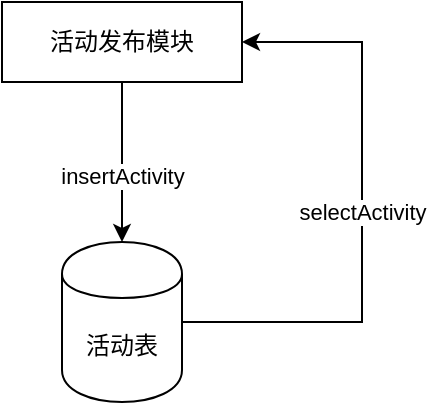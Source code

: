 <mxfile version="13.5.1" type="device"><diagram id="1067oFxtGMfDyS9zB6VU" name="Page-1"><mxGraphModel dx="1264" dy="601" grid="1" gridSize="10" guides="1" tooltips="1" connect="1" arrows="1" fold="1" page="1" pageScale="1" pageWidth="827" pageHeight="1169" math="0" shadow="0"><root><mxCell id="0"/><mxCell id="1" parent="0"/><mxCell id="b3i8rFwSzjUmM4U6Tm-X-1" value="selectActivity" style="edgeStyle=orthogonalEdgeStyle;rounded=0;orthogonalLoop=1;jettySize=auto;html=1;entryX=1;entryY=0.5;entryDx=0;entryDy=0;" edge="1" parent="1" source="IiLd0mx7cwh3jzifQ2A1-4" target="APnBrsxIo6V9IDQPIDNN-1"><mxGeometry relative="1" as="geometry"><Array as="points"><mxPoint x="430" y="280"/><mxPoint x="430" y="140"/></Array></mxGeometry></mxCell><mxCell id="IiLd0mx7cwh3jzifQ2A1-4" value="活动表" style="shape=cylinder;whiteSpace=wrap;html=1;boundedLbl=1;backgroundOutline=1;" parent="1" vertex="1"><mxGeometry x="280" y="240" width="60" height="80" as="geometry"/></mxCell><mxCell id="APnBrsxIo6V9IDQPIDNN-2" value="insertActivity" style="edgeStyle=orthogonalEdgeStyle;rounded=0;orthogonalLoop=1;jettySize=auto;html=1;entryX=0.5;entryY=0;entryDx=0;entryDy=0;" parent="1" source="APnBrsxIo6V9IDQPIDNN-1" target="IiLd0mx7cwh3jzifQ2A1-4" edge="1"><mxGeometry x="0.167" relative="1" as="geometry"><mxPoint as="offset"/></mxGeometry></mxCell><mxCell id="APnBrsxIo6V9IDQPIDNN-1" value="活动发布模块" style="rounded=0;whiteSpace=wrap;html=1;" parent="1" vertex="1"><mxGeometry x="250" y="120" width="120" height="40" as="geometry"/></mxCell></root></mxGraphModel></diagram></mxfile>